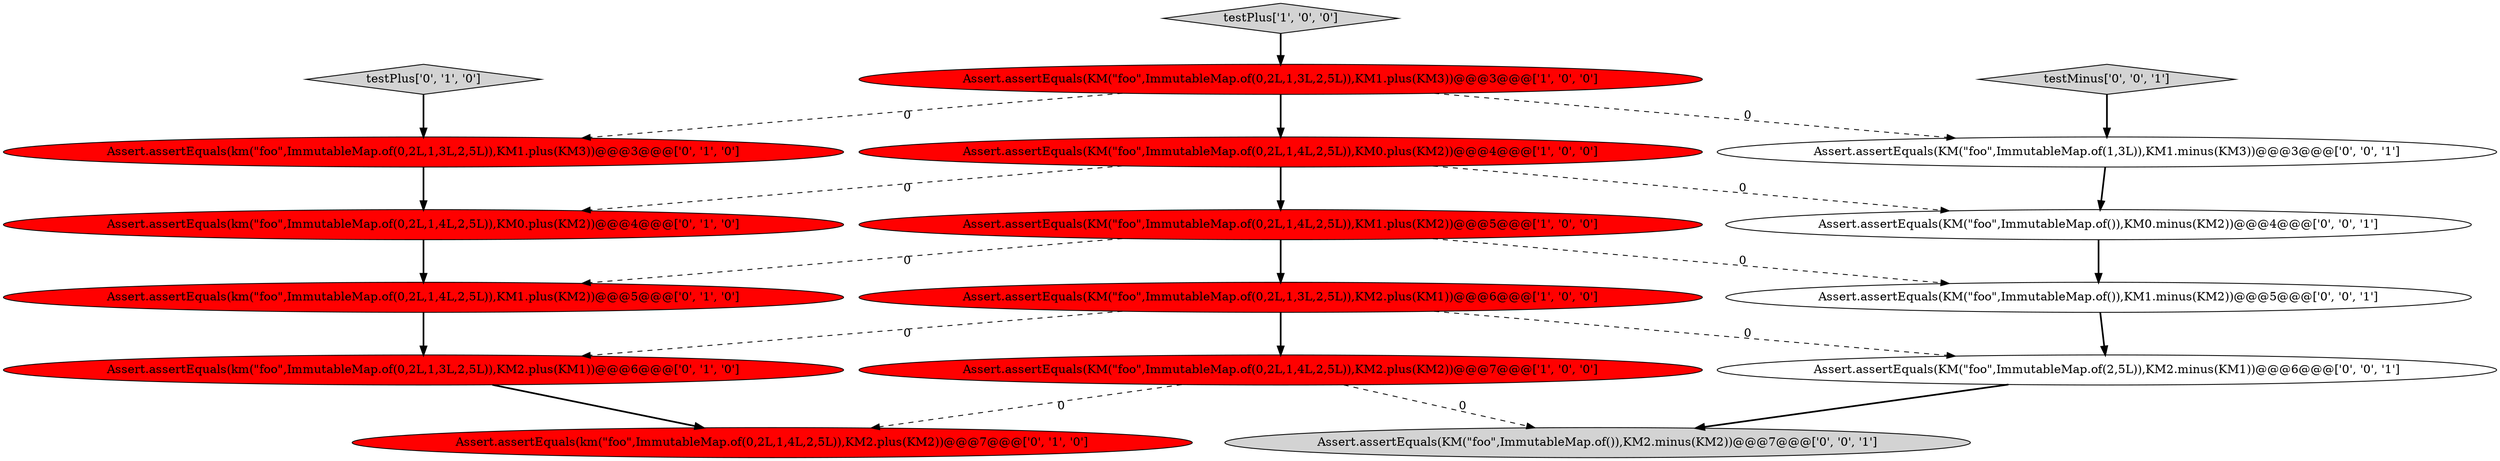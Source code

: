 digraph {
16 [style = filled, label = "Assert.assertEquals(KM(\"foo\",ImmutableMap.of(1,3L)),KM1.minus(KM3))@@@3@@@['0', '0', '1']", fillcolor = white, shape = ellipse image = "AAA0AAABBB3BBB"];
11 [style = filled, label = "Assert.assertEquals(km(\"foo\",ImmutableMap.of(0,2L,1,3L,2,5L)),KM2.plus(KM1))@@@6@@@['0', '1', '0']", fillcolor = red, shape = ellipse image = "AAA1AAABBB2BBB"];
6 [style = filled, label = "Assert.assertEquals(km(\"foo\",ImmutableMap.of(0,2L,1,4L,2,5L)),KM0.plus(KM2))@@@4@@@['0', '1', '0']", fillcolor = red, shape = ellipse image = "AAA1AAABBB2BBB"];
14 [style = filled, label = "Assert.assertEquals(KM(\"foo\",ImmutableMap.of()),KM0.minus(KM2))@@@4@@@['0', '0', '1']", fillcolor = white, shape = ellipse image = "AAA0AAABBB3BBB"];
10 [style = filled, label = "Assert.assertEquals(km(\"foo\",ImmutableMap.of(0,2L,1,4L,2,5L)),KM1.plus(KM2))@@@5@@@['0', '1', '0']", fillcolor = red, shape = ellipse image = "AAA1AAABBB2BBB"];
3 [style = filled, label = "testPlus['1', '0', '0']", fillcolor = lightgray, shape = diamond image = "AAA0AAABBB1BBB"];
13 [style = filled, label = "testMinus['0', '0', '1']", fillcolor = lightgray, shape = diamond image = "AAA0AAABBB3BBB"];
1 [style = filled, label = "Assert.assertEquals(KM(\"foo\",ImmutableMap.of(0,2L,1,4L,2,5L)),KM1.plus(KM2))@@@5@@@['1', '0', '0']", fillcolor = red, shape = ellipse image = "AAA1AAABBB1BBB"];
12 [style = filled, label = "Assert.assertEquals(KM(\"foo\",ImmutableMap.of()),KM2.minus(KM2))@@@7@@@['0', '0', '1']", fillcolor = lightgray, shape = ellipse image = "AAA0AAABBB3BBB"];
5 [style = filled, label = "Assert.assertEquals(KM(\"foo\",ImmutableMap.of(0,2L,1,3L,2,5L)),KM1.plus(KM3))@@@3@@@['1', '0', '0']", fillcolor = red, shape = ellipse image = "AAA1AAABBB1BBB"];
15 [style = filled, label = "Assert.assertEquals(KM(\"foo\",ImmutableMap.of()),KM1.minus(KM2))@@@5@@@['0', '0', '1']", fillcolor = white, shape = ellipse image = "AAA0AAABBB3BBB"];
17 [style = filled, label = "Assert.assertEquals(KM(\"foo\",ImmutableMap.of(2,5L)),KM2.minus(KM1))@@@6@@@['0', '0', '1']", fillcolor = white, shape = ellipse image = "AAA0AAABBB3BBB"];
8 [style = filled, label = "testPlus['0', '1', '0']", fillcolor = lightgray, shape = diamond image = "AAA0AAABBB2BBB"];
0 [style = filled, label = "Assert.assertEquals(KM(\"foo\",ImmutableMap.of(0,2L,1,4L,2,5L)),KM2.plus(KM2))@@@7@@@['1', '0', '0']", fillcolor = red, shape = ellipse image = "AAA1AAABBB1BBB"];
2 [style = filled, label = "Assert.assertEquals(KM(\"foo\",ImmutableMap.of(0,2L,1,3L,2,5L)),KM2.plus(KM1))@@@6@@@['1', '0', '0']", fillcolor = red, shape = ellipse image = "AAA1AAABBB1BBB"];
9 [style = filled, label = "Assert.assertEquals(km(\"foo\",ImmutableMap.of(0,2L,1,4L,2,5L)),KM2.plus(KM2))@@@7@@@['0', '1', '0']", fillcolor = red, shape = ellipse image = "AAA1AAABBB2BBB"];
4 [style = filled, label = "Assert.assertEquals(KM(\"foo\",ImmutableMap.of(0,2L,1,4L,2,5L)),KM0.plus(KM2))@@@4@@@['1', '0', '0']", fillcolor = red, shape = ellipse image = "AAA1AAABBB1BBB"];
7 [style = filled, label = "Assert.assertEquals(km(\"foo\",ImmutableMap.of(0,2L,1,3L,2,5L)),KM1.plus(KM3))@@@3@@@['0', '1', '0']", fillcolor = red, shape = ellipse image = "AAA1AAABBB2BBB"];
1->15 [style = dashed, label="0"];
1->10 [style = dashed, label="0"];
0->12 [style = dashed, label="0"];
4->6 [style = dashed, label="0"];
11->9 [style = bold, label=""];
2->17 [style = dashed, label="0"];
13->16 [style = bold, label=""];
8->7 [style = bold, label=""];
5->16 [style = dashed, label="0"];
15->17 [style = bold, label=""];
3->5 [style = bold, label=""];
2->0 [style = bold, label=""];
17->12 [style = bold, label=""];
6->10 [style = bold, label=""];
5->4 [style = bold, label=""];
7->6 [style = bold, label=""];
16->14 [style = bold, label=""];
2->11 [style = dashed, label="0"];
14->15 [style = bold, label=""];
1->2 [style = bold, label=""];
4->1 [style = bold, label=""];
4->14 [style = dashed, label="0"];
0->9 [style = dashed, label="0"];
5->7 [style = dashed, label="0"];
10->11 [style = bold, label=""];
}
